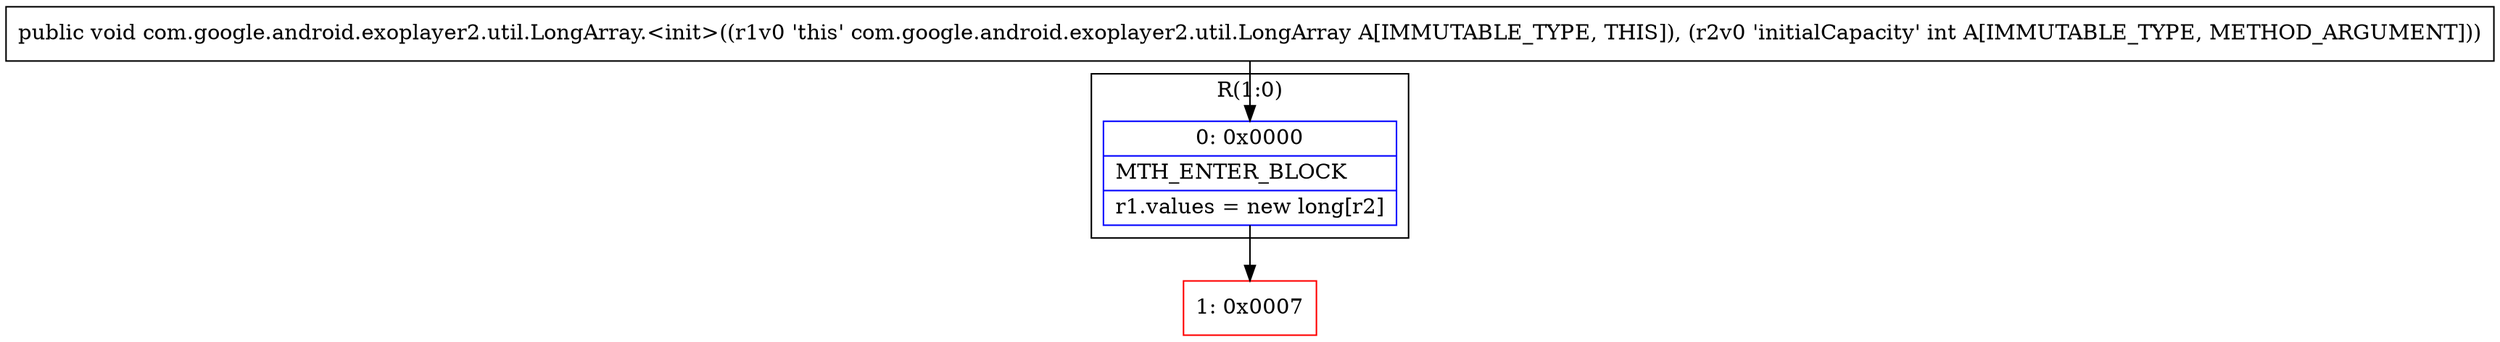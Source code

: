 digraph "CFG forcom.google.android.exoplayer2.util.LongArray.\<init\>(I)V" {
subgraph cluster_Region_1348183236 {
label = "R(1:0)";
node [shape=record,color=blue];
Node_0 [shape=record,label="{0\:\ 0x0000|MTH_ENTER_BLOCK\l|r1.values = new long[r2]\l}"];
}
Node_1 [shape=record,color=red,label="{1\:\ 0x0007}"];
MethodNode[shape=record,label="{public void com.google.android.exoplayer2.util.LongArray.\<init\>((r1v0 'this' com.google.android.exoplayer2.util.LongArray A[IMMUTABLE_TYPE, THIS]), (r2v0 'initialCapacity' int A[IMMUTABLE_TYPE, METHOD_ARGUMENT])) }"];
MethodNode -> Node_0;
Node_0 -> Node_1;
}

